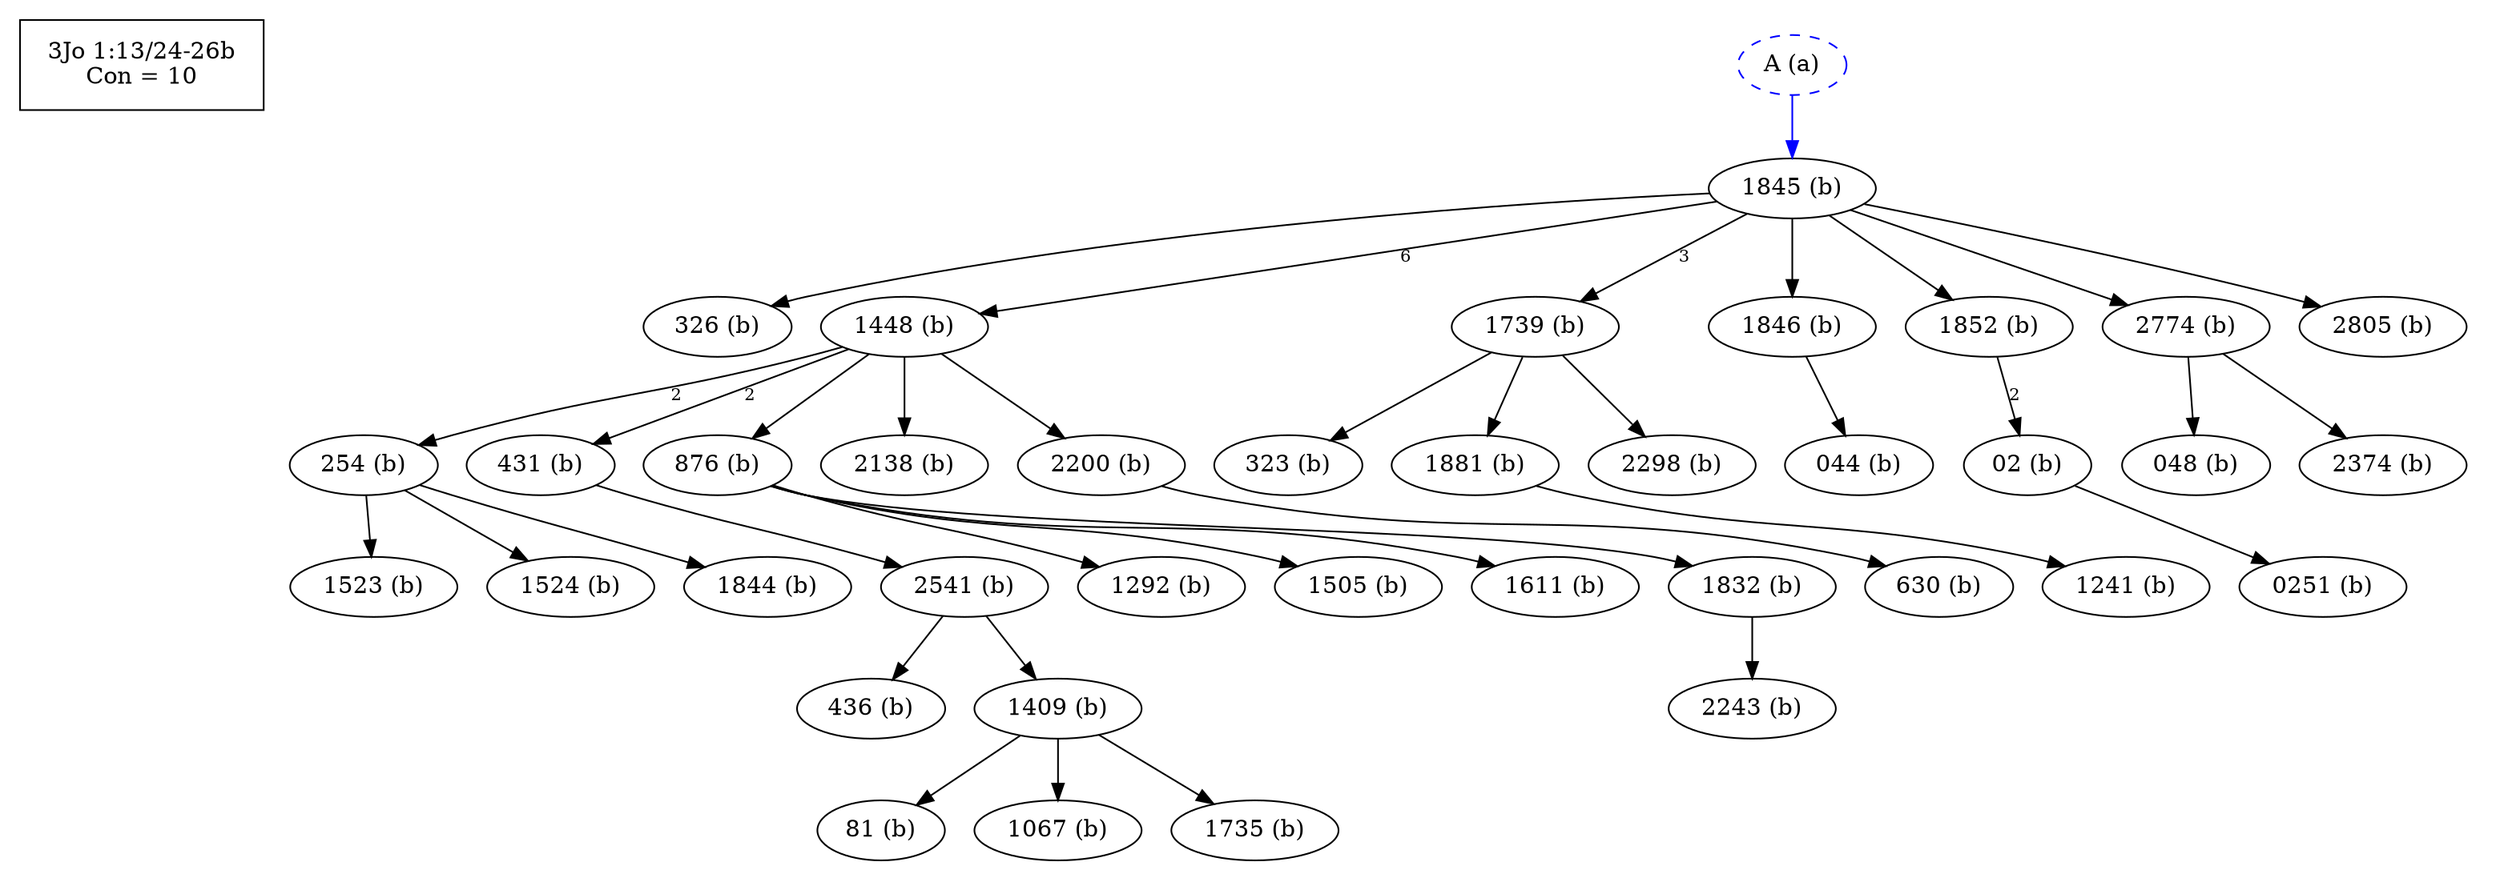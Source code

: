 digraph textual_flow_diagram {
	subgraph cluster_legend {
		label [shape=plaintext, label="3Jo 1:13/24-26b\nCon = 10"];
	}
	subgraph cluster_plot {
		style=invis;
		node [shape=ellipse];
		4 [label="02 (b)"];
		10 [label="044 (b)"];
		11 [label="048 (b)"];
		14 [label="0251 (b)"];
		24 [label="81 (b)"];
		34 [label="254 (b)"];
		38 [label="323 (b)"];
		39 [label="326 (b)"];
		47 [label="431 (b)"];
		48 [label="436 (b)"];
		61 [label="630 (b)"];
		65 [label="876 (b)"];
		70 [label="1067 (b)"];
		73 [label="1241 (b)"];
		76 [label="1292 (b)"];
		79 [label="1409 (b)"];
		80 [label="1448 (b)"];
		83 [label="1505 (b)"];
		84 [label="1523 (b)"];
		85 [label="1524 (b)"];
		89 [label="1611 (b)"];
		94 [label="1735 (b)"];
		95 [label="1739 (b)"];
		100 [label="1832 (b)"];
		105 [label="1844 (b)"];
		106 [label="1845 (b)"];
		107 [label="1846 (b)"];
		108 [label="1852 (b)"];
		111 [label="1881 (b)"];
		113 [label="2138 (b)"];
		116 [label="2200 (b)"];
		117 [label="2243 (b)"];
		118 [label="2298 (b)"];
		120 [label="2374 (b)"];
		125 [label="2541 (b)"];
		129 [label="2774 (b)"];
		130 [label="2805 (b)"];
		0 [label="A (a)", color=blue, style=dashed];
		108 -> 4 [label="2", fontsize=10, color=black];
		107 -> 10 [color=black];
		129 -> 11 [color=black];
		4 -> 14 [color=black];
		79 -> 24 [color=black];
		80 -> 34 [label="2", fontsize=10, color=black];
		95 -> 38 [color=black];
		106 -> 39 [color=black];
		80 -> 47 [label="2", fontsize=10, color=black];
		125 -> 48 [color=black];
		116 -> 61 [color=black];
		80 -> 65 [color=black];
		79 -> 70 [color=black];
		111 -> 73 [color=black];
		65 -> 76 [color=black];
		125 -> 79 [color=black];
		106 -> 80 [label="6", fontsize=10, color=black];
		65 -> 83 [color=black];
		34 -> 84 [color=black];
		34 -> 85 [color=black];
		65 -> 89 [color=black];
		79 -> 94 [color=black];
		106 -> 95 [label="3", fontsize=10, color=black];
		65 -> 100 [color=black];
		34 -> 105 [color=black];
		0 -> 106 [color=blue];
		106 -> 107 [color=black];
		106 -> 108 [color=black];
		95 -> 111 [color=black];
		80 -> 113 [color=black];
		80 -> 116 [color=black];
		100 -> 117 [color=black];
		95 -> 118 [color=black];
		129 -> 120 [color=black];
		47 -> 125 [color=black];
		106 -> 129 [color=black];
		106 -> 130 [color=black];
	}
}
